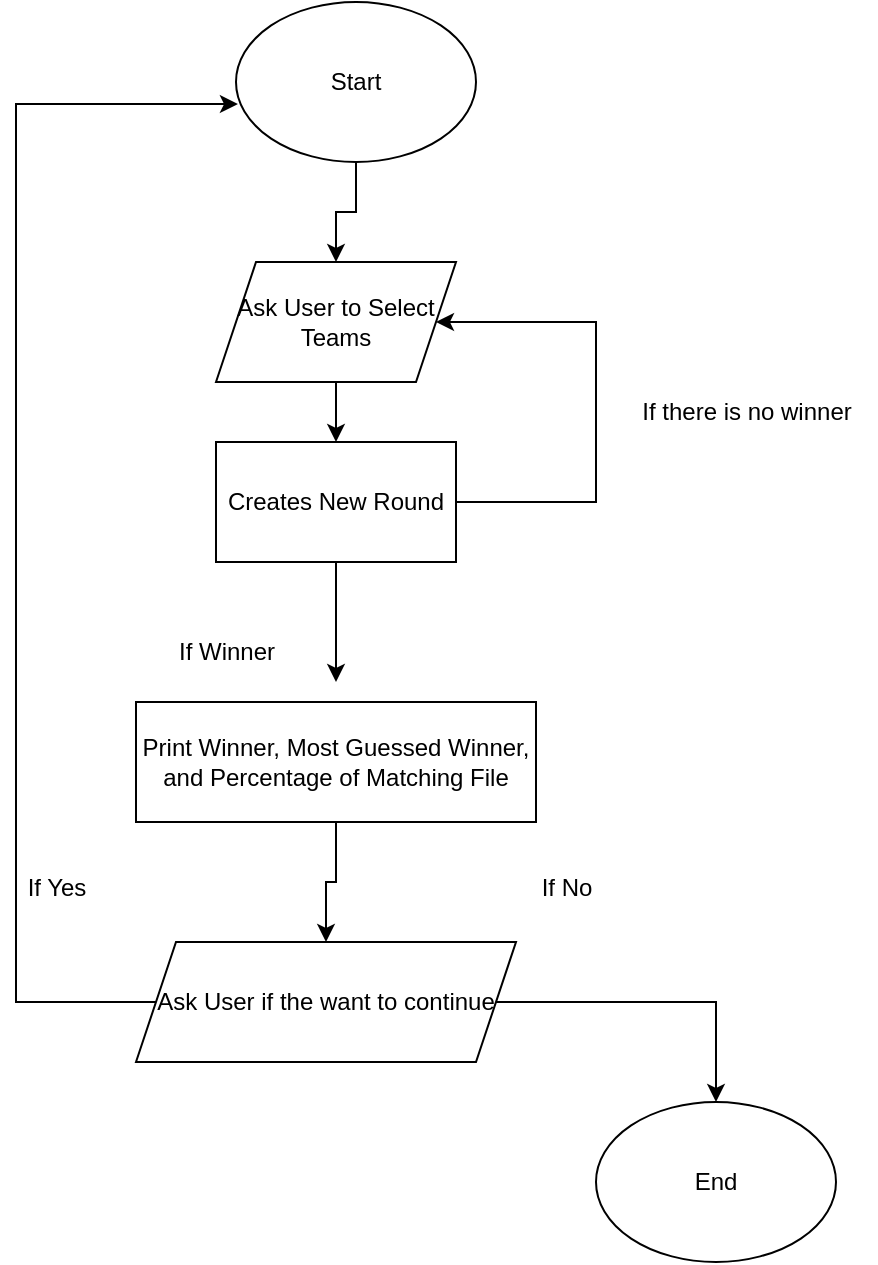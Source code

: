 <mxfile version="22.1.4" type="github">
  <diagram id="C5RBs43oDa-KdzZeNtuy" name="Page-1">
    <mxGraphModel dx="954" dy="610" grid="1" gridSize="10" guides="1" tooltips="1" connect="1" arrows="1" fold="1" page="1" pageScale="1" pageWidth="827" pageHeight="1169" math="0" shadow="0">
      <root>
        <mxCell id="WIyWlLk6GJQsqaUBKTNV-0" />
        <mxCell id="WIyWlLk6GJQsqaUBKTNV-1" parent="WIyWlLk6GJQsqaUBKTNV-0" />
        <mxCell id="RJ7_VNdj3U91m8ZtdCIn-4" style="edgeStyle=orthogonalEdgeStyle;rounded=0;orthogonalLoop=1;jettySize=auto;html=1;entryX=0.5;entryY=0;entryDx=0;entryDy=0;" parent="WIyWlLk6GJQsqaUBKTNV-1" source="RJ7_VNdj3U91m8ZtdCIn-0" target="RJ7_VNdj3U91m8ZtdCIn-1" edge="1">
          <mxGeometry relative="1" as="geometry" />
        </mxCell>
        <mxCell id="RJ7_VNdj3U91m8ZtdCIn-0" value="Start" style="ellipse;whiteSpace=wrap;html=1;" parent="WIyWlLk6GJQsqaUBKTNV-1" vertex="1">
          <mxGeometry x="340" y="40" width="120" height="80" as="geometry" />
        </mxCell>
        <mxCell id="RJ7_VNdj3U91m8ZtdCIn-5" style="edgeStyle=orthogonalEdgeStyle;rounded=0;orthogonalLoop=1;jettySize=auto;html=1;" parent="WIyWlLk6GJQsqaUBKTNV-1" source="RJ7_VNdj3U91m8ZtdCIn-1" target="RJ7_VNdj3U91m8ZtdCIn-6" edge="1">
          <mxGeometry relative="1" as="geometry">
            <mxPoint x="390" y="290" as="targetPoint" />
          </mxGeometry>
        </mxCell>
        <mxCell id="RJ7_VNdj3U91m8ZtdCIn-1" value="Ask User to Select Teams" style="shape=parallelogram;perimeter=parallelogramPerimeter;whiteSpace=wrap;html=1;fixedSize=1;" parent="WIyWlLk6GJQsqaUBKTNV-1" vertex="1">
          <mxGeometry x="330" y="170" width="120" height="60" as="geometry" />
        </mxCell>
        <mxCell id="RJ7_VNdj3U91m8ZtdCIn-13" style="edgeStyle=orthogonalEdgeStyle;rounded=0;orthogonalLoop=1;jettySize=auto;html=1;" parent="WIyWlLk6GJQsqaUBKTNV-1" source="RJ7_VNdj3U91m8ZtdCIn-6" edge="1">
          <mxGeometry relative="1" as="geometry">
            <mxPoint x="390" y="380" as="targetPoint" />
          </mxGeometry>
        </mxCell>
        <mxCell id="RJ7_VNdj3U91m8ZtdCIn-6" value="Creates New Round" style="rounded=0;whiteSpace=wrap;html=1;" parent="WIyWlLk6GJQsqaUBKTNV-1" vertex="1">
          <mxGeometry x="330" y="260" width="120" height="60" as="geometry" />
        </mxCell>
        <mxCell id="RJ7_VNdj3U91m8ZtdCIn-8" value="" style="endArrow=classic;html=1;rounded=0;edgeStyle=orthogonalEdgeStyle;entryX=1;entryY=0.5;entryDx=0;entryDy=0;" parent="WIyWlLk6GJQsqaUBKTNV-1" target="RJ7_VNdj3U91m8ZtdCIn-1" edge="1">
          <mxGeometry width="50" height="50" relative="1" as="geometry">
            <mxPoint x="450" y="290" as="sourcePoint" />
            <mxPoint x="500" y="200" as="targetPoint" />
            <Array as="points">
              <mxPoint x="520" y="290" />
              <mxPoint x="520" y="200" />
            </Array>
          </mxGeometry>
        </mxCell>
        <mxCell id="RJ7_VNdj3U91m8ZtdCIn-9" value="If there is no winner" style="text;html=1;align=center;verticalAlign=middle;resizable=0;points=[];autosize=1;strokeColor=none;fillColor=none;" parent="WIyWlLk6GJQsqaUBKTNV-1" vertex="1">
          <mxGeometry x="530" y="230" width="130" height="30" as="geometry" />
        </mxCell>
        <mxCell id="RJ7_VNdj3U91m8ZtdCIn-11" value="If Winner" style="text;html=1;align=center;verticalAlign=middle;resizable=0;points=[];autosize=1;strokeColor=none;fillColor=none;" parent="WIyWlLk6GJQsqaUBKTNV-1" vertex="1">
          <mxGeometry x="300" y="350" width="70" height="30" as="geometry" />
        </mxCell>
        <mxCell id="RJ7_VNdj3U91m8ZtdCIn-16" style="edgeStyle=orthogonalEdgeStyle;rounded=0;orthogonalLoop=1;jettySize=auto;html=1;" parent="WIyWlLk6GJQsqaUBKTNV-1" source="RJ7_VNdj3U91m8ZtdCIn-15" target="RJ7_VNdj3U91m8ZtdCIn-17" edge="1">
          <mxGeometry relative="1" as="geometry">
            <mxPoint x="390" y="500" as="targetPoint" />
          </mxGeometry>
        </mxCell>
        <mxCell id="RJ7_VNdj3U91m8ZtdCIn-15" value="Print Winner, Most Guessed Winner, and Percentage of Matching File" style="rounded=0;whiteSpace=wrap;html=1;" parent="WIyWlLk6GJQsqaUBKTNV-1" vertex="1">
          <mxGeometry x="290" y="390" width="200" height="60" as="geometry" />
        </mxCell>
        <mxCell id="RJ7_VNdj3U91m8ZtdCIn-18" style="edgeStyle=elbowEdgeStyle;rounded=0;orthogonalLoop=1;jettySize=auto;html=1;entryX=0.008;entryY=0.638;entryDx=0;entryDy=0;entryPerimeter=0;exitX=0;exitY=0.5;exitDx=0;exitDy=0;" parent="WIyWlLk6GJQsqaUBKTNV-1" source="RJ7_VNdj3U91m8ZtdCIn-17" target="RJ7_VNdj3U91m8ZtdCIn-0" edge="1">
          <mxGeometry relative="1" as="geometry">
            <mxPoint x="190" y="90" as="targetPoint" />
            <mxPoint x="220" y="450" as="sourcePoint" />
            <Array as="points">
              <mxPoint x="230" y="300" />
            </Array>
          </mxGeometry>
        </mxCell>
        <mxCell id="RJ7_VNdj3U91m8ZtdCIn-21" style="edgeStyle=orthogonalEdgeStyle;rounded=0;orthogonalLoop=1;jettySize=auto;html=1;" parent="WIyWlLk6GJQsqaUBKTNV-1" source="RJ7_VNdj3U91m8ZtdCIn-17" target="RJ7_VNdj3U91m8ZtdCIn-22" edge="1">
          <mxGeometry relative="1" as="geometry">
            <mxPoint x="560" y="540" as="targetPoint" />
          </mxGeometry>
        </mxCell>
        <mxCell id="RJ7_VNdj3U91m8ZtdCIn-17" value="Ask User if the want to continue" style="shape=parallelogram;perimeter=parallelogramPerimeter;whiteSpace=wrap;html=1;fixedSize=1;" parent="WIyWlLk6GJQsqaUBKTNV-1" vertex="1">
          <mxGeometry x="290" y="510" width="190" height="60" as="geometry" />
        </mxCell>
        <mxCell id="RJ7_VNdj3U91m8ZtdCIn-19" value="If Yes" style="text;html=1;align=center;verticalAlign=middle;resizable=0;points=[];autosize=1;strokeColor=none;fillColor=none;" parent="WIyWlLk6GJQsqaUBKTNV-1" vertex="1">
          <mxGeometry x="225" y="468" width="50" height="30" as="geometry" />
        </mxCell>
        <mxCell id="RJ7_VNdj3U91m8ZtdCIn-20" value="If No" style="text;html=1;align=center;verticalAlign=middle;resizable=0;points=[];autosize=1;strokeColor=none;fillColor=none;" parent="WIyWlLk6GJQsqaUBKTNV-1" vertex="1">
          <mxGeometry x="480" y="468" width="50" height="30" as="geometry" />
        </mxCell>
        <mxCell id="RJ7_VNdj3U91m8ZtdCIn-22" value="End" style="ellipse;whiteSpace=wrap;html=1;" parent="WIyWlLk6GJQsqaUBKTNV-1" vertex="1">
          <mxGeometry x="520" y="590" width="120" height="80" as="geometry" />
        </mxCell>
      </root>
    </mxGraphModel>
  </diagram>
</mxfile>
